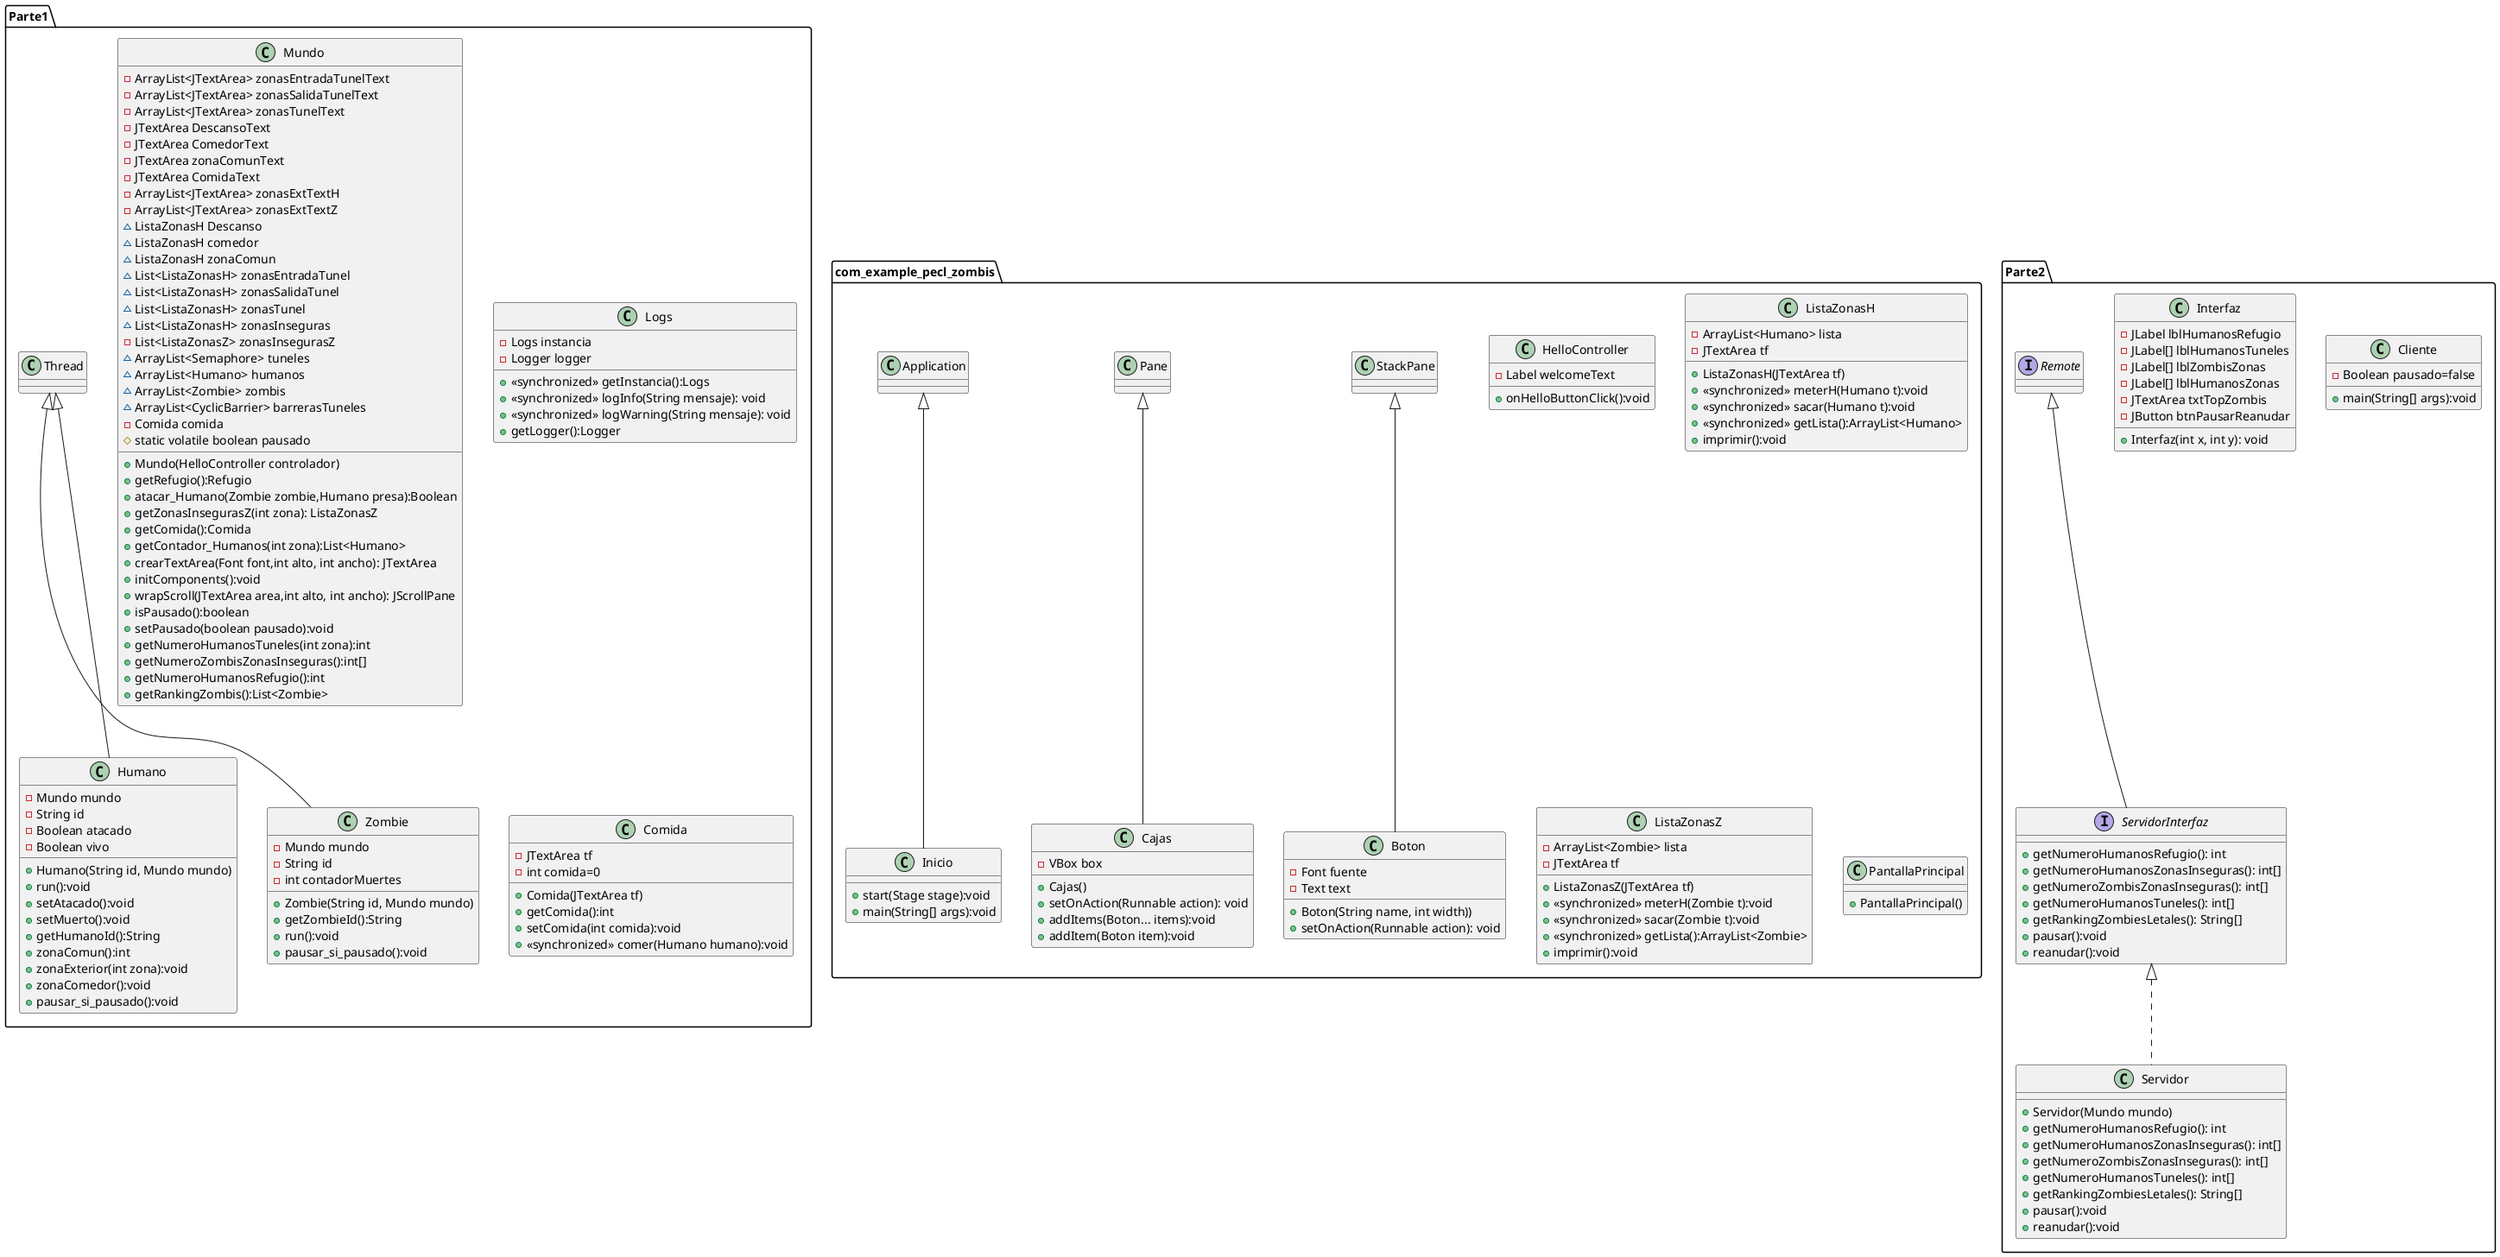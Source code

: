 @startuml
'https://plantuml.com/class-diagram

package Parte1{
class Humano extends Thread{
    - Mundo mundo
    - String id
    - Boolean atacado
    - Boolean vivo
    +Humano(String id, Mundo mundo)
    +run():void
    +setAtacado():void
    +setMuerto():void
    +getHumanoId():String
    +zonaComun():int
    +zonaExterior(int zona):void
    +zonaComedor():void
    +pausar_si_pausado():void
}


class Zombie extends Thread{
    - Mundo mundo
    - String id
    - int contadorMuertes
    +Zombie(String id, Mundo mundo)
    +getZombieId():String
    +run():void
    +pausar_si_pausado():void
}

class Mundo{
    - ArrayList<JTextArea> zonasEntradaTunelText
    - ArrayList<JTextArea> zonasSalidaTunelText
    - ArrayList<JTextArea> zonasTunelText
    - JTextArea DescansoText
    - JTextArea ComedorText
    - JTextArea zonaComunText
    - JTextArea ComidaText
    - ArrayList<JTextArea> zonasExtTextH
    - ArrayList<JTextArea> zonasExtTextZ
    ~ ListaZonasH Descanso
    ~ ListaZonasH comedor
    ~ ListaZonasH zonaComun
    ~ List<ListaZonasH> zonasEntradaTunel
    ~ List<ListaZonasH> zonasSalidaTunel
    ~ List<ListaZonasH> zonasTunel
    ~ List<ListaZonasH> zonasInseguras
    - List<ListaZonasZ> zonasInsegurasZ
    ~ ArrayList<Semaphore> tuneles
    ~ ArrayList<Humano> humanos
    ~ ArrayList<Zombie> zombis
    ~ ArrayList<CyclicBarrier> barrerasTuneles
    - Comida comida
    # static volatile boolean pausado

    +Mundo(HelloController controlador)
    +getRefugio():Refugio
    +atacar_Humano(Zombie zombie,Humano presa):Boolean
    +getZonasInsegurasZ(int zona): ListaZonasZ
    +getComida():Comida
    +getContador_Humanos(int zona):List<Humano>
    +crearTextArea(Font font,int alto, int ancho): JTextArea
    +initComponents():void
    +wrapScroll(JTextArea area,int alto, int ancho): JScrollPane
    +isPausado():boolean
    +setPausado(boolean pausado):void
    +getNumeroHumanosTuneles(int zona):int
    +getNumeroZombisZonasInseguras():int[]
    +getNumeroHumanosRefugio():int
    +getRankingZombis():List<Zombie>


}

class Logs{
    -Logs instancia
    -Logger logger
    + «synchronized» getInstancia():Logs
    + «synchronized» logInfo(String mensaje): void
    + «synchronized» logWarning(String mensaje): void
    +getLogger():Logger
    }

class Comida{
 -JTextArea tf
 -int comida=0
 +Comida(JTextArea tf)
 +getComida():int
 +setComida(int comida):void
 + «synchronized» comer(Humano humano):void
 }
}
package Parte2{
class Cliente{
-Boolean pausado=false
+main(String[] args):void

}

class Interfaz{
- JLabel lblHumanosRefugio
-JLabel[] lblHumanosTuneles
-JLabel[] lblZombisZonas
-JLabel[] lblHumanosZonas
-JTextArea txtTopZombis
-JButton btnPausarReanudar

+ Interfaz(int x, int y): void
}
class Servidor implements ServidorInterfaz{
+Servidor(Mundo mundo)
+getNumeroHumanosRefugio(): int
+getNumeroHumanosZonasInseguras(): int[]
+getNumeroZombisZonasInseguras(): int[]
+getNumeroHumanosTuneles(): int[]
+getRankingZombiesLetales(): String[]
+pausar():void
+reanudar():void
}

interface ServidorInterfaz extends Remote{
+getNumeroHumanosRefugio(): int
+getNumeroHumanosZonasInseguras(): int[]
+getNumeroZombisZonasInseguras(): int[]
+getNumeroHumanosTuneles(): int[]
+getRankingZombiesLetales(): String[]
+pausar():void
+reanudar():void
}
}


package com_example_pecl_zombis{
class Boton extends StackPane{
    - Font fuente
    - Text text
    +Boton(String name, int width))
    +setOnAction(Runnable action): void
    }
class Cajas extends Pane{
    - VBox box
    +Cajas()
    +setOnAction(Runnable action): void
    +addItems(Boton... items):void
    +addItem(Boton item):void
    }
class HelloController{
    -Label welcomeText
    +onHelloButtonClick():void
    }
class Inicio extends Application{
    +start(Stage stage):void
    +main(String[] args):void
    }
class ListaZonasH{
    -ArrayList<Humano> lista
    -JTextArea tf
    +ListaZonasH(JTextArea tf)
    + «synchronized» meterH(Humano t):void
    + «synchronized» sacar(Humano t):void
    + «synchronized» getLista():ArrayList<Humano>
    + imprimir():void
    }
class ListaZonasZ{
    -ArrayList<Zombie> lista
    -JTextArea tf
    +ListaZonasZ(JTextArea tf)
    + «synchronized» meterH(Zombie t):void
    + «synchronized» sacar(Zombie t):void
    + «synchronized» getLista():ArrayList<Zombie>
    + imprimir():void
    }

class PantallaPrincipal{
    +PantallaPrincipal()
}







@enduml